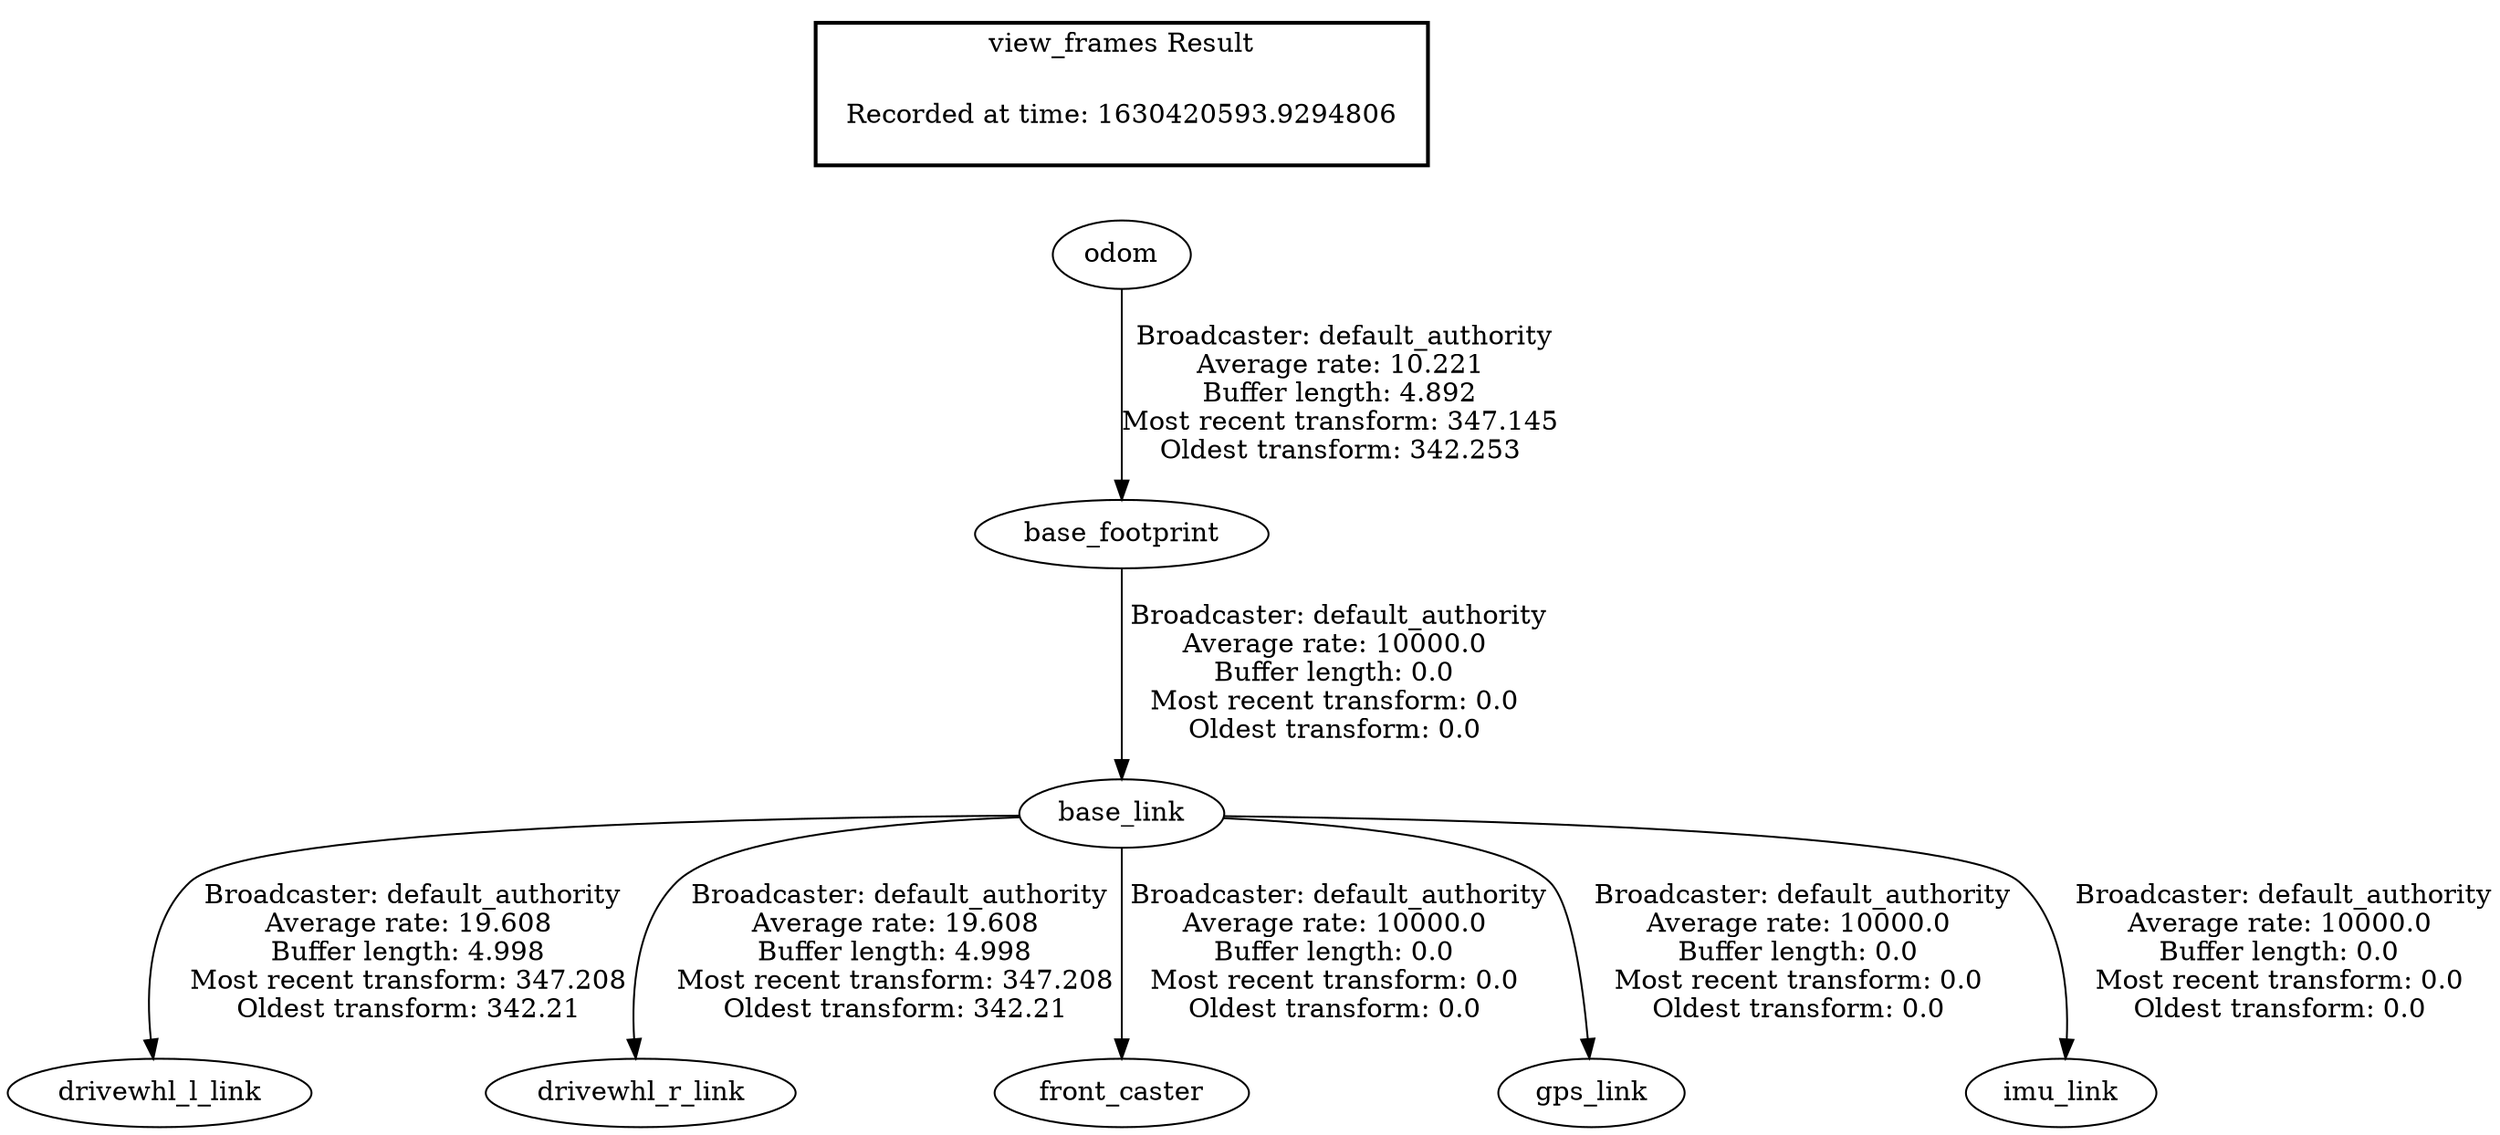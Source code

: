 digraph G {
"base_link" -> "drivewhl_l_link"[label=" Broadcaster: default_authority\nAverage rate: 19.608\nBuffer length: 4.998\nMost recent transform: 347.208\nOldest transform: 342.21\n"];
"base_footprint" -> "base_link"[label=" Broadcaster: default_authority\nAverage rate: 10000.0\nBuffer length: 0.0\nMost recent transform: 0.0\nOldest transform: 0.0\n"];
"base_link" -> "drivewhl_r_link"[label=" Broadcaster: default_authority\nAverage rate: 19.608\nBuffer length: 4.998\nMost recent transform: 347.208\nOldest transform: 342.21\n"];
"odom" -> "base_footprint"[label=" Broadcaster: default_authority\nAverage rate: 10.221\nBuffer length: 4.892\nMost recent transform: 347.145\nOldest transform: 342.253\n"];
"base_link" -> "front_caster"[label=" Broadcaster: default_authority\nAverage rate: 10000.0\nBuffer length: 0.0\nMost recent transform: 0.0\nOldest transform: 0.0\n"];
"base_link" -> "gps_link"[label=" Broadcaster: default_authority\nAverage rate: 10000.0\nBuffer length: 0.0\nMost recent transform: 0.0\nOldest transform: 0.0\n"];
"base_link" -> "imu_link"[label=" Broadcaster: default_authority\nAverage rate: 10000.0\nBuffer length: 0.0\nMost recent transform: 0.0\nOldest transform: 0.0\n"];
edge [style=invis];
 subgraph cluster_legend { style=bold; color=black; label ="view_frames Result";
"Recorded at time: 1630420593.9294806"[ shape=plaintext ] ;
}->"odom";
}